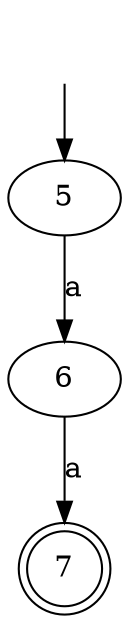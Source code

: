 digraph fa {
	5 [label=5]
	6 [label=6]
	7 [label=7]
	5
	6
	7 [shape=doublecircle]
	5 -> 6 [label=a]
	6 -> 7 [label=a]
	"" [shape=plaintext]
	"" -> 5
}
